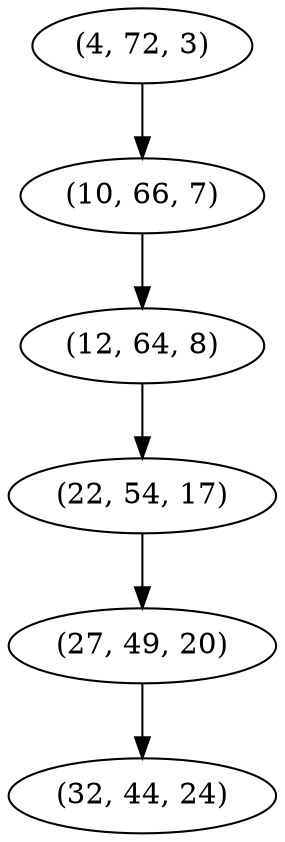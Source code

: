 digraph tree {
    "(4, 72, 3)";
    "(10, 66, 7)";
    "(12, 64, 8)";
    "(22, 54, 17)";
    "(27, 49, 20)";
    "(32, 44, 24)";
    "(4, 72, 3)" -> "(10, 66, 7)";
    "(10, 66, 7)" -> "(12, 64, 8)";
    "(12, 64, 8)" -> "(22, 54, 17)";
    "(22, 54, 17)" -> "(27, 49, 20)";
    "(27, 49, 20)" -> "(32, 44, 24)";
}
